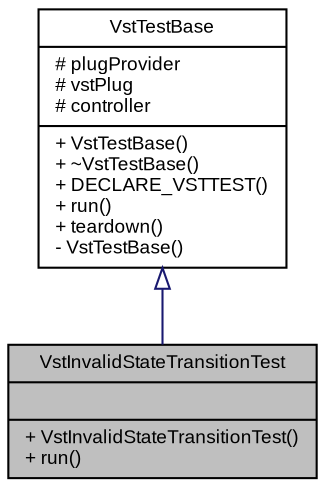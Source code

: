 digraph G
{
  bgcolor="transparent";
  edge [fontname="Arial",fontsize="9",labelfontname="Arial",labelfontsize="9"];
  node [fontname="Arial",fontsize="9",shape=record];
  Node1 [label="{VstInvalidStateTransitionTest\n||+ VstInvalidStateTransitionTest()\l+ run()\l}",height=0.2,width=0.4,color="black", fillcolor="grey75", style="filled" fontcolor="black"];
  Node2 -> Node1 [dir=back,color="midnightblue",fontsize="9",style="solid",arrowtail="empty",fontname="Arial"];
  Node2 [label="{VstTestBase\n|# plugProvider\l# vstPlug\l# controller\l|+ VstTestBase()\l+ ~VstTestBase()\l+ DECLARE_VSTTEST()\l+ run()\l+ teardown()\l- VstTestBase()\l}",height=0.2,width=0.4,color="black",URL="$classSteinberg_1_1Vst_1_1VstTestBase.html",tooltip="Test Helper."];
}
